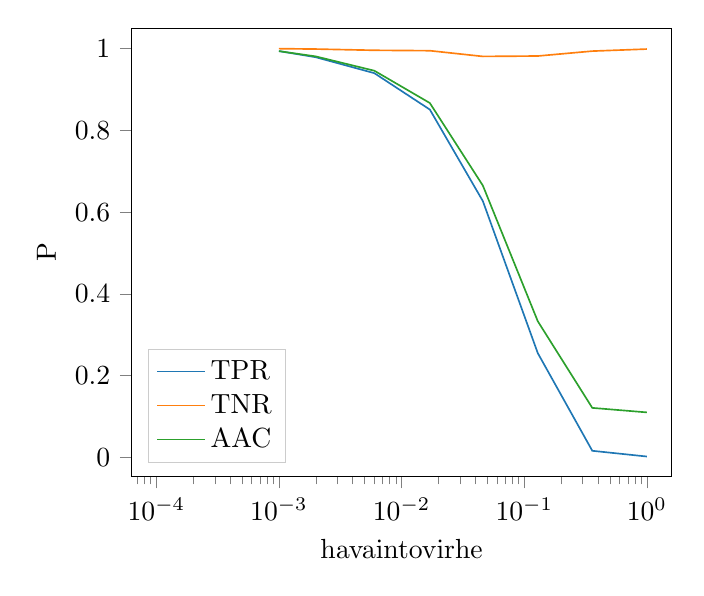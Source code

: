 % This file was created by matplotlib2tikz v0.6.14.
\begin{tikzpicture}

\definecolor{color0}{rgb}{0.122,0.467,0.706}
\definecolor{color1}{rgb}{1,0.498,0.055}
\definecolor{color2}{rgb}{0.173,0.627,0.173}

\begin{axis}[
xlabel={havaintovirhe},
ylabel={P},
xmin=6.31e-05, xmax=1.585,
ymin=-0.047, ymax=1.05,
xmode=log,
tick align=outside,
tick pos=left,
x grid style={white!69.02!black},
y grid style={white!69.02!black},
legend style={at={(0.03,0.03)}, anchor=south west, draw=white!80.0!black},
legend cell align={left},
legend entries={{TPR},{TNR},{AAC}}
]
\addlegendimage{no markers, color0}
\addlegendimage{no markers, color1}
\addlegendimage{no markers, color2}
\addplot [semithick, color0]
table {%
0.0 1.0
0.0 0.998
0.001 0.994
0.002 0.979
0.006 0.94
0.017 0.851
0.046 0.627
0.129 0.255
0.359 0.016
1 0.002
};
\addplot [semithick, color1]
table {%
0.0 1
0.0 0.999
0.001 1
0.002 0.999
0.006 0.996
0.017 0.995
0.046 0.981
0.129 0.982
0.359 0.994
1 0.999
};
\addplot [semithick, color2]
table {%
0.0 1.0
0.0 0.999
0.001 0.994
0.002 0.981
0.006 0.946
0.017 0.867
0.046 0.665
0.129 0.333
0.359 0.121
1 0.11
};
\end{axis}

\end{tikzpicture}